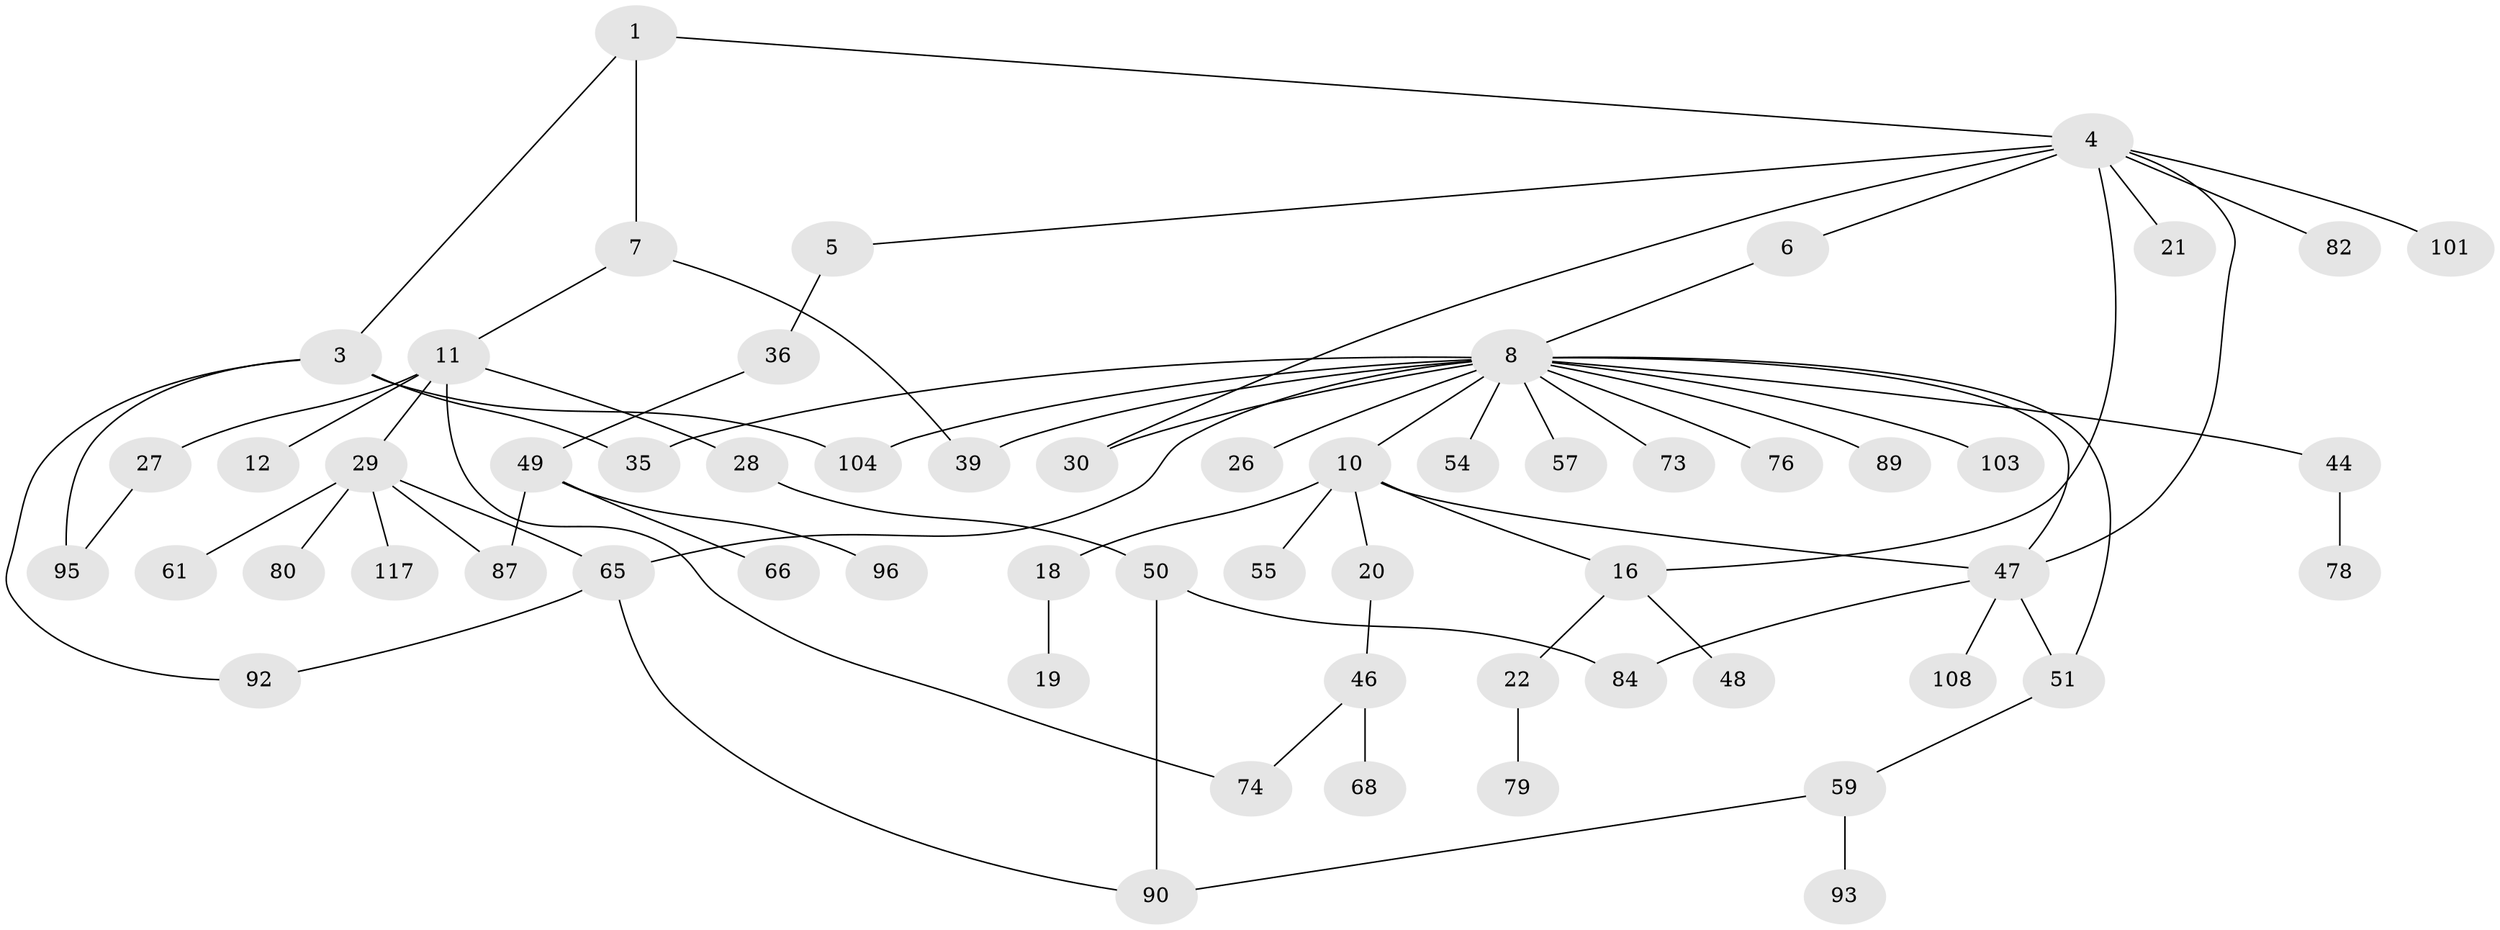 // original degree distribution, {3: 0.211864406779661, 4: 0.059322033898305086, 6: 0.00847457627118644, 2: 0.3220338983050847, 7: 0.01694915254237288, 5: 0.0423728813559322, 1: 0.3305084745762712, 9: 0.00847457627118644}
// Generated by graph-tools (version 1.1) at 2025/13/03/09/25 04:13:34]
// undirected, 59 vertices, 74 edges
graph export_dot {
graph [start="1"]
  node [color=gray90,style=filled];
  1 [super="+2"];
  3 [super="+37"];
  4 [super="+15+83"];
  5;
  6;
  7;
  8 [super="+113+58+9"];
  10 [super="+17+52"];
  11 [super="+102+25+14"];
  12;
  16 [super="+31"];
  18 [super="+115"];
  19;
  20 [super="+60"];
  21 [super="+67"];
  22;
  26;
  27 [super="+98"];
  28 [super="+75"];
  29 [super="+34+32"];
  30;
  35;
  36 [super="+94"];
  39 [super="+64"];
  44;
  46;
  47 [super="+63+99"];
  48;
  49 [super="+77"];
  50;
  51;
  54 [super="+109"];
  55 [super="+70"];
  57;
  59;
  61;
  65 [super="+72"];
  66;
  68;
  73;
  74 [super="+86"];
  76;
  78;
  79;
  80;
  82;
  84;
  87 [super="+116"];
  89;
  90;
  92;
  93;
  95;
  96 [super="+111"];
  101;
  103;
  104;
  108;
  117;
  1 -- 4;
  1 -- 7;
  1 -- 3;
  3 -- 92;
  3 -- 104;
  3 -- 35;
  3 -- 95;
  4 -- 5;
  4 -- 6;
  4 -- 82;
  4 -- 101;
  4 -- 21;
  4 -- 30;
  4 -- 47;
  4 -- 16;
  5 -- 36;
  6 -- 8;
  7 -- 11;
  7 -- 39;
  8 -- 57 [weight=2];
  8 -- 65 [weight=2];
  8 -- 73;
  8 -- 10;
  8 -- 76;
  8 -- 89;
  8 -- 26 [weight=2];
  8 -- 30;
  8 -- 35;
  8 -- 103;
  8 -- 104;
  8 -- 39;
  8 -- 44;
  8 -- 47;
  8 -- 51;
  8 -- 54;
  10 -- 16;
  10 -- 20;
  10 -- 18;
  10 -- 55;
  10 -- 47;
  11 -- 12;
  11 -- 27;
  11 -- 29;
  11 -- 74;
  11 -- 28;
  16 -- 22;
  16 -- 48;
  18 -- 19;
  20 -- 46;
  22 -- 79;
  27 -- 95;
  28 -- 50;
  29 -- 80;
  29 -- 117;
  29 -- 61;
  29 -- 87;
  29 -- 65;
  36 -- 49;
  44 -- 78;
  46 -- 68;
  46 -- 74;
  47 -- 51;
  47 -- 108;
  47 -- 84;
  49 -- 66;
  49 -- 87;
  49 -- 96;
  50 -- 84;
  50 -- 90;
  51 -- 59;
  59 -- 93;
  59 -- 90;
  65 -- 92;
  65 -- 90;
}
